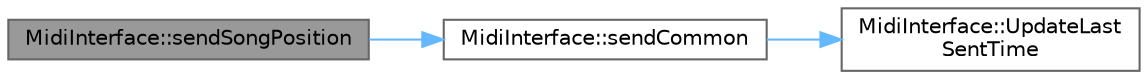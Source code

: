 digraph "MidiInterface::sendSongPosition"
{
 // LATEX_PDF_SIZE
  bgcolor="transparent";
  edge [fontname=Helvetica,fontsize=10,labelfontname=Helvetica,labelfontsize=10];
  node [fontname=Helvetica,fontsize=10,shape=box,height=0.2,width=0.4];
  rankdir="LR";
  Node1 [id="Node000001",label="MidiInterface::sendSongPosition",height=0.2,width=0.4,color="gray40", fillcolor="grey60", style="filled", fontcolor="black",tooltip="Send a Song Position Pointer message."];
  Node1 -> Node2 [id="edge1_Node000001_Node000002",color="steelblue1",style="solid",tooltip=" "];
  Node2 [id="Node000002",label="MidiInterface::sendCommon",height=0.2,width=0.4,color="grey40", fillcolor="white", style="filled",URL="$d7/db2/group__output_gabc45594bf1156b5020a2fa188c281cd0.html#gabc45594bf1156b5020a2fa188c281cd0",tooltip="Send a Common message. Common messages reset the running status."];
  Node2 -> Node3 [id="edge2_Node000002_Node000003",color="steelblue1",style="solid",tooltip=" "];
  Node3 [id="Node000003",label="MidiInterface::UpdateLast\lSentTime",height=0.2,width=0.4,color="grey40", fillcolor="white", style="filled",URL="$df/d55/group__thru_ga536d29969dc2a187d9872c5c341ea1ea.html#ga536d29969dc2a187d9872c5c341ea1ea",tooltip=" "];
}
